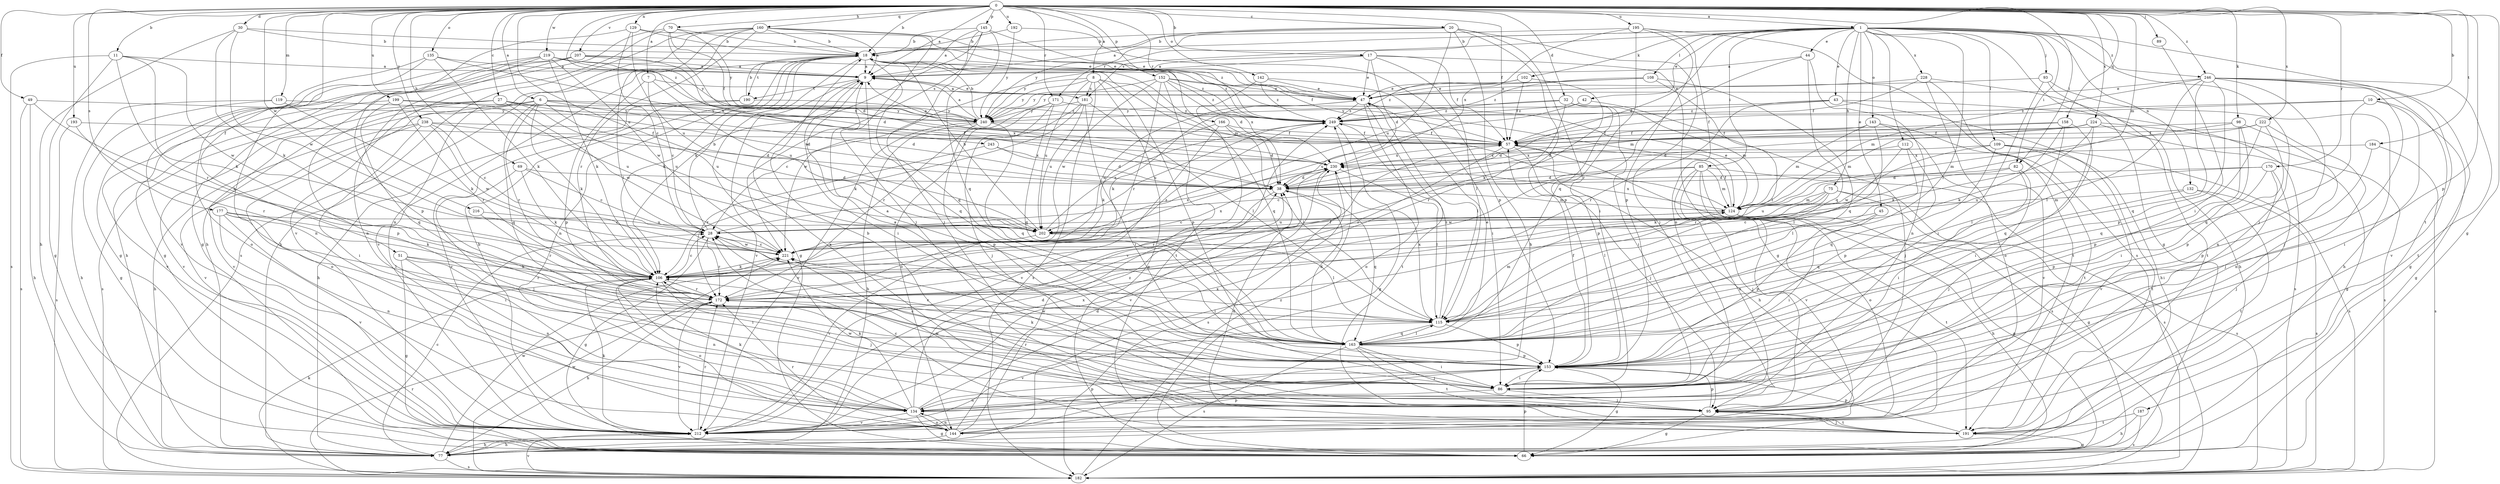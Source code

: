 strict digraph  {
0;
1;
6;
7;
8;
9;
10;
11;
17;
18;
20;
27;
28;
30;
32;
38;
42;
43;
44;
45;
47;
49;
51;
57;
66;
69;
70;
75;
77;
82;
85;
86;
89;
93;
95;
98;
102;
106;
108;
109;
112;
115;
119;
124;
129;
132;
134;
135;
142;
143;
144;
145;
152;
153;
158;
160;
163;
166;
170;
171;
172;
177;
181;
182;
184;
187;
190;
191;
192;
193;
195;
199;
202;
207;
212;
216;
219;
221;
222;
224;
228;
230;
238;
240;
243;
246;
249;
0 -> 1  [label=a];
0 -> 6  [label=a];
0 -> 7  [label=a];
0 -> 8  [label=a];
0 -> 9  [label=a];
0 -> 10  [label=b];
0 -> 11  [label=b];
0 -> 17  [label=b];
0 -> 18  [label=b];
0 -> 20  [label=c];
0 -> 27  [label=c];
0 -> 30  [label=d];
0 -> 32  [label=d];
0 -> 49  [label=f];
0 -> 51  [label=f];
0 -> 57  [label=f];
0 -> 66  [label=g];
0 -> 69  [label=h];
0 -> 70  [label=h];
0 -> 82  [label=i];
0 -> 89  [label=j];
0 -> 98  [label=k];
0 -> 119  [label=m];
0 -> 124  [label=m];
0 -> 129  [label=n];
0 -> 135  [label=o];
0 -> 142  [label=o];
0 -> 145  [label=p];
0 -> 152  [label=p];
0 -> 153  [label=p];
0 -> 158  [label=q];
0 -> 160  [label=q];
0 -> 166  [label=r];
0 -> 170  [label=r];
0 -> 171  [label=r];
0 -> 177  [label=s];
0 -> 184  [label=t];
0 -> 192  [label=u];
0 -> 193  [label=u];
0 -> 195  [label=u];
0 -> 199  [label=u];
0 -> 202  [label=u];
0 -> 207  [label=v];
0 -> 216  [label=w];
0 -> 219  [label=w];
0 -> 222  [label=x];
0 -> 224  [label=x];
0 -> 238  [label=y];
0 -> 243  [label=z];
0 -> 246  [label=z];
1 -> 18  [label=b];
1 -> 38  [label=d];
1 -> 42  [label=e];
1 -> 43  [label=e];
1 -> 44  [label=e];
1 -> 45  [label=e];
1 -> 66  [label=g];
1 -> 75  [label=h];
1 -> 82  [label=i];
1 -> 85  [label=i];
1 -> 93  [label=j];
1 -> 95  [label=j];
1 -> 102  [label=k];
1 -> 108  [label=l];
1 -> 109  [label=l];
1 -> 112  [label=l];
1 -> 115  [label=l];
1 -> 132  [label=n];
1 -> 143  [label=o];
1 -> 171  [label=r];
1 -> 181  [label=s];
1 -> 187  [label=t];
1 -> 228  [label=x];
1 -> 246  [label=z];
6 -> 38  [label=d];
6 -> 106  [label=k];
6 -> 144  [label=o];
6 -> 163  [label=q];
6 -> 172  [label=r];
6 -> 202  [label=u];
6 -> 212  [label=v];
6 -> 230  [label=x];
6 -> 240  [label=y];
7 -> 28  [label=c];
7 -> 153  [label=p];
7 -> 181  [label=s];
7 -> 202  [label=u];
8 -> 66  [label=g];
8 -> 153  [label=p];
8 -> 163  [label=q];
8 -> 181  [label=s];
8 -> 182  [label=s];
8 -> 202  [label=u];
8 -> 221  [label=w];
8 -> 240  [label=y];
9 -> 47  [label=e];
9 -> 86  [label=i];
9 -> 163  [label=q];
9 -> 190  [label=t];
9 -> 212  [label=v];
10 -> 57  [label=f];
10 -> 66  [label=g];
10 -> 86  [label=i];
10 -> 163  [label=q];
10 -> 249  [label=z];
11 -> 9  [label=a];
11 -> 66  [label=g];
11 -> 106  [label=k];
11 -> 172  [label=r];
11 -> 182  [label=s];
11 -> 221  [label=w];
17 -> 9  [label=a];
17 -> 38  [label=d];
17 -> 47  [label=e];
17 -> 57  [label=f];
17 -> 66  [label=g];
17 -> 115  [label=l];
17 -> 240  [label=y];
18 -> 9  [label=a];
18 -> 38  [label=d];
18 -> 57  [label=f];
18 -> 66  [label=g];
18 -> 106  [label=k];
18 -> 124  [label=m];
18 -> 134  [label=n];
18 -> 163  [label=q];
18 -> 190  [label=t];
18 -> 212  [label=v];
18 -> 249  [label=z];
20 -> 9  [label=a];
20 -> 18  [label=b];
20 -> 77  [label=h];
20 -> 86  [label=i];
20 -> 95  [label=j];
20 -> 153  [label=p];
20 -> 202  [label=u];
20 -> 240  [label=y];
27 -> 38  [label=d];
27 -> 153  [label=p];
27 -> 182  [label=s];
27 -> 202  [label=u];
27 -> 212  [label=v];
27 -> 221  [label=w];
27 -> 240  [label=y];
28 -> 18  [label=b];
28 -> 66  [label=g];
28 -> 172  [label=r];
28 -> 221  [label=w];
28 -> 230  [label=x];
30 -> 18  [label=b];
30 -> 47  [label=e];
30 -> 77  [label=h];
30 -> 106  [label=k];
30 -> 221  [label=w];
32 -> 86  [label=i];
32 -> 124  [label=m];
32 -> 153  [label=p];
32 -> 172  [label=r];
32 -> 240  [label=y];
32 -> 249  [label=z];
38 -> 124  [label=m];
38 -> 163  [label=q];
38 -> 172  [label=r];
42 -> 95  [label=j];
42 -> 202  [label=u];
42 -> 249  [label=z];
43 -> 77  [label=h];
43 -> 172  [label=r];
43 -> 182  [label=s];
43 -> 240  [label=y];
43 -> 249  [label=z];
44 -> 9  [label=a];
44 -> 134  [label=n];
44 -> 163  [label=q];
44 -> 172  [label=r];
45 -> 28  [label=c];
45 -> 86  [label=i];
45 -> 153  [label=p];
47 -> 9  [label=a];
47 -> 106  [label=k];
47 -> 115  [label=l];
47 -> 144  [label=o];
47 -> 191  [label=t];
47 -> 221  [label=w];
47 -> 249  [label=z];
49 -> 77  [label=h];
49 -> 106  [label=k];
49 -> 182  [label=s];
49 -> 240  [label=y];
51 -> 66  [label=g];
51 -> 86  [label=i];
51 -> 106  [label=k];
51 -> 134  [label=n];
51 -> 172  [label=r];
57 -> 9  [label=a];
57 -> 77  [label=h];
57 -> 95  [label=j];
57 -> 172  [label=r];
57 -> 182  [label=s];
57 -> 230  [label=x];
66 -> 153  [label=p];
69 -> 28  [label=c];
69 -> 38  [label=d];
69 -> 95  [label=j];
69 -> 106  [label=k];
70 -> 18  [label=b];
70 -> 38  [label=d];
70 -> 57  [label=f];
70 -> 77  [label=h];
70 -> 212  [label=v];
70 -> 240  [label=y];
75 -> 66  [label=g];
75 -> 115  [label=l];
75 -> 124  [label=m];
75 -> 182  [label=s];
75 -> 202  [label=u];
75 -> 221  [label=w];
77 -> 28  [label=c];
77 -> 182  [label=s];
77 -> 221  [label=w];
82 -> 38  [label=d];
82 -> 86  [label=i];
82 -> 95  [label=j];
82 -> 106  [label=k];
85 -> 28  [label=c];
85 -> 38  [label=d];
85 -> 95  [label=j];
85 -> 124  [label=m];
85 -> 134  [label=n];
85 -> 144  [label=o];
85 -> 182  [label=s];
85 -> 212  [label=v];
86 -> 28  [label=c];
86 -> 95  [label=j];
86 -> 106  [label=k];
86 -> 134  [label=n];
86 -> 172  [label=r];
89 -> 86  [label=i];
93 -> 47  [label=e];
93 -> 77  [label=h];
93 -> 86  [label=i];
93 -> 191  [label=t];
95 -> 9  [label=a];
95 -> 18  [label=b];
95 -> 66  [label=g];
95 -> 153  [label=p];
95 -> 191  [label=t];
95 -> 221  [label=w];
98 -> 57  [label=f];
98 -> 86  [label=i];
98 -> 95  [label=j];
98 -> 124  [label=m];
98 -> 153  [label=p];
102 -> 47  [label=e];
102 -> 57  [label=f];
102 -> 106  [label=k];
102 -> 249  [label=z];
106 -> 28  [label=c];
106 -> 95  [label=j];
106 -> 134  [label=n];
106 -> 144  [label=o];
106 -> 172  [label=r];
106 -> 249  [label=z];
108 -> 47  [label=e];
108 -> 115  [label=l];
108 -> 163  [label=q];
108 -> 240  [label=y];
108 -> 249  [label=z];
109 -> 153  [label=p];
109 -> 182  [label=s];
109 -> 191  [label=t];
109 -> 212  [label=v];
109 -> 221  [label=w];
109 -> 230  [label=x];
112 -> 115  [label=l];
112 -> 163  [label=q];
112 -> 172  [label=r];
112 -> 230  [label=x];
115 -> 124  [label=m];
115 -> 153  [label=p];
115 -> 163  [label=q];
115 -> 212  [label=v];
115 -> 230  [label=x];
115 -> 249  [label=z];
119 -> 66  [label=g];
119 -> 77  [label=h];
119 -> 106  [label=k];
119 -> 240  [label=y];
124 -> 28  [label=c];
124 -> 47  [label=e];
124 -> 57  [label=f];
124 -> 66  [label=g];
124 -> 77  [label=h];
124 -> 191  [label=t];
124 -> 202  [label=u];
124 -> 230  [label=x];
129 -> 18  [label=b];
129 -> 28  [label=c];
129 -> 47  [label=e];
129 -> 66  [label=g];
129 -> 202  [label=u];
132 -> 124  [label=m];
132 -> 163  [label=q];
132 -> 182  [label=s];
132 -> 191  [label=t];
134 -> 38  [label=d];
134 -> 66  [label=g];
134 -> 106  [label=k];
134 -> 144  [label=o];
134 -> 153  [label=p];
134 -> 212  [label=v];
134 -> 221  [label=w];
134 -> 230  [label=x];
135 -> 9  [label=a];
135 -> 66  [label=g];
135 -> 106  [label=k];
135 -> 144  [label=o];
135 -> 230  [label=x];
142 -> 47  [label=e];
142 -> 86  [label=i];
142 -> 212  [label=v];
142 -> 249  [label=z];
143 -> 57  [label=f];
143 -> 115  [label=l];
143 -> 124  [label=m];
143 -> 191  [label=t];
143 -> 212  [label=v];
144 -> 38  [label=d];
144 -> 77  [label=h];
144 -> 134  [label=n];
144 -> 153  [label=p];
144 -> 172  [label=r];
144 -> 249  [label=z];
145 -> 9  [label=a];
145 -> 18  [label=b];
145 -> 95  [label=j];
145 -> 106  [label=k];
145 -> 163  [label=q];
145 -> 221  [label=w];
145 -> 249  [label=z];
152 -> 47  [label=e];
152 -> 124  [label=m];
152 -> 172  [label=r];
152 -> 191  [label=t];
152 -> 221  [label=w];
152 -> 230  [label=x];
152 -> 240  [label=y];
152 -> 249  [label=z];
153 -> 9  [label=a];
153 -> 28  [label=c];
153 -> 57  [label=f];
153 -> 66  [label=g];
153 -> 86  [label=i];
153 -> 106  [label=k];
153 -> 212  [label=v];
153 -> 221  [label=w];
158 -> 38  [label=d];
158 -> 57  [label=f];
158 -> 106  [label=k];
158 -> 115  [label=l];
158 -> 163  [label=q];
160 -> 9  [label=a];
160 -> 18  [label=b];
160 -> 47  [label=e];
160 -> 77  [label=h];
160 -> 95  [label=j];
160 -> 115  [label=l];
160 -> 134  [label=n];
160 -> 172  [label=r];
160 -> 182  [label=s];
163 -> 9  [label=a];
163 -> 38  [label=d];
163 -> 47  [label=e];
163 -> 86  [label=i];
163 -> 95  [label=j];
163 -> 115  [label=l];
163 -> 153  [label=p];
163 -> 182  [label=s];
163 -> 191  [label=t];
166 -> 38  [label=d];
166 -> 57  [label=f];
166 -> 106  [label=k];
166 -> 115  [label=l];
166 -> 212  [label=v];
170 -> 38  [label=d];
170 -> 86  [label=i];
170 -> 95  [label=j];
170 -> 153  [label=p];
170 -> 202  [label=u];
171 -> 95  [label=j];
171 -> 144  [label=o];
171 -> 163  [label=q];
171 -> 172  [label=r];
171 -> 249  [label=z];
172 -> 57  [label=f];
172 -> 77  [label=h];
172 -> 115  [label=l];
172 -> 212  [label=v];
177 -> 86  [label=i];
177 -> 106  [label=k];
177 -> 115  [label=l];
177 -> 134  [label=n];
177 -> 202  [label=u];
177 -> 212  [label=v];
181 -> 28  [label=c];
181 -> 86  [label=i];
181 -> 106  [label=k];
181 -> 115  [label=l];
181 -> 202  [label=u];
181 -> 240  [label=y];
182 -> 106  [label=k];
182 -> 172  [label=r];
182 -> 212  [label=v];
182 -> 221  [label=w];
182 -> 249  [label=z];
184 -> 153  [label=p];
184 -> 182  [label=s];
184 -> 230  [label=x];
187 -> 77  [label=h];
187 -> 182  [label=s];
187 -> 191  [label=t];
190 -> 18  [label=b];
190 -> 77  [label=h];
190 -> 212  [label=v];
190 -> 240  [label=y];
191 -> 28  [label=c];
191 -> 38  [label=d];
191 -> 66  [label=g];
191 -> 95  [label=j];
191 -> 153  [label=p];
192 -> 18  [label=b];
192 -> 153  [label=p];
192 -> 240  [label=y];
193 -> 57  [label=f];
193 -> 172  [label=r];
193 -> 182  [label=s];
195 -> 18  [label=b];
195 -> 134  [label=n];
195 -> 153  [label=p];
195 -> 163  [label=q];
195 -> 182  [label=s];
195 -> 230  [label=x];
199 -> 163  [label=q];
199 -> 172  [label=r];
199 -> 202  [label=u];
199 -> 212  [label=v];
199 -> 249  [label=z];
202 -> 18  [label=b];
202 -> 115  [label=l];
202 -> 212  [label=v];
202 -> 249  [label=z];
207 -> 9  [label=a];
207 -> 66  [label=g];
207 -> 77  [label=h];
207 -> 134  [label=n];
207 -> 230  [label=x];
207 -> 249  [label=z];
212 -> 18  [label=b];
212 -> 77  [label=h];
212 -> 106  [label=k];
212 -> 172  [label=r];
212 -> 230  [label=x];
216 -> 28  [label=c];
216 -> 172  [label=r];
219 -> 9  [label=a];
219 -> 38  [label=d];
219 -> 106  [label=k];
219 -> 134  [label=n];
219 -> 153  [label=p];
219 -> 212  [label=v];
219 -> 221  [label=w];
219 -> 240  [label=y];
221 -> 28  [label=c];
221 -> 106  [label=k];
221 -> 230  [label=x];
222 -> 38  [label=d];
222 -> 57  [label=f];
222 -> 134  [label=n];
222 -> 153  [label=p];
222 -> 163  [label=q];
224 -> 38  [label=d];
224 -> 57  [label=f];
224 -> 66  [label=g];
224 -> 86  [label=i];
224 -> 106  [label=k];
224 -> 124  [label=m];
224 -> 182  [label=s];
228 -> 47  [label=e];
228 -> 57  [label=f];
228 -> 77  [label=h];
228 -> 144  [label=o];
228 -> 191  [label=t];
230 -> 38  [label=d];
230 -> 115  [label=l];
230 -> 182  [label=s];
230 -> 212  [label=v];
238 -> 28  [label=c];
238 -> 38  [label=d];
238 -> 57  [label=f];
238 -> 77  [label=h];
238 -> 86  [label=i];
238 -> 212  [label=v];
238 -> 221  [label=w];
240 -> 9  [label=a];
240 -> 18  [label=b];
240 -> 57  [label=f];
240 -> 77  [label=h];
240 -> 153  [label=p];
240 -> 163  [label=q];
240 -> 212  [label=v];
243 -> 38  [label=d];
243 -> 172  [label=r];
243 -> 230  [label=x];
246 -> 47  [label=e];
246 -> 66  [label=g];
246 -> 95  [label=j];
246 -> 115  [label=l];
246 -> 124  [label=m];
246 -> 134  [label=n];
246 -> 153  [label=p];
246 -> 163  [label=q];
246 -> 191  [label=t];
246 -> 212  [label=v];
249 -> 57  [label=f];
249 -> 66  [label=g];
249 -> 202  [label=u];
}
